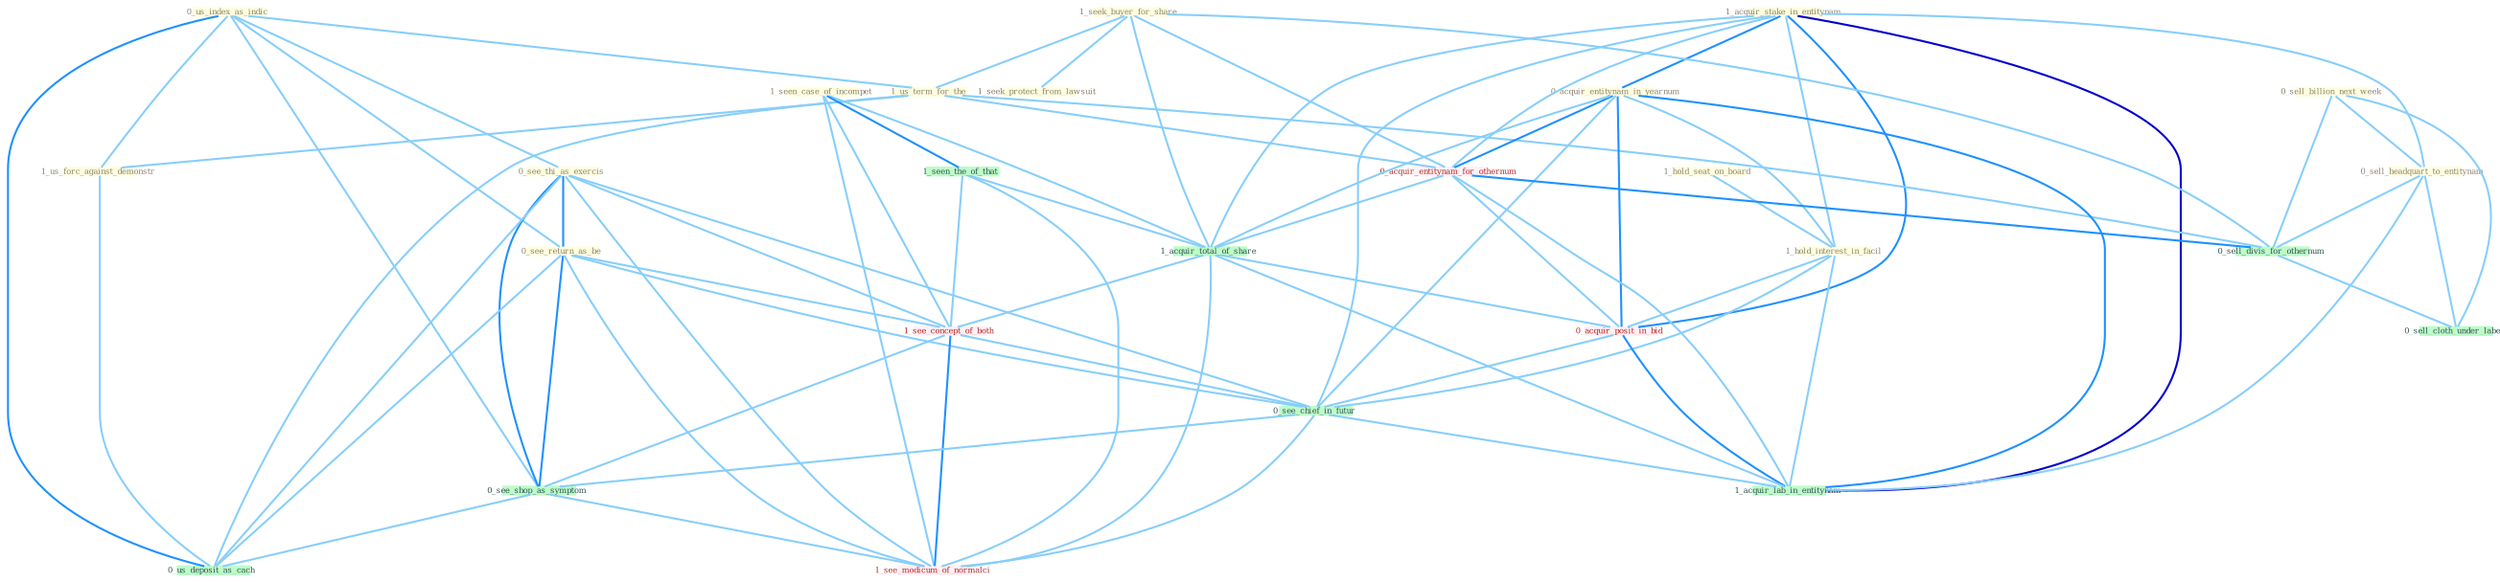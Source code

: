 Graph G{ 
    node
    [shape=polygon,style=filled,width=.5,height=.06,color="#BDFCC9",fixedsize=true,fontsize=4,
    fontcolor="#2f4f4f"];
    {node
    [color="#ffffe0", fontcolor="#8b7d6b"] "0_us_index_as_indic " "1_hold_seat_on_board " "0_sell_billion_next_week " "1_acquir_stake_in_entitynam " "1_seek_buyer_for_share " "1_us_term_for_the " "1_seek_protect_from_lawsuit " "1_us_forc_against_demonstr " "0_acquir_entitynam_in_yearnum " "1_seen_case_of_incompet " "0_see_thi_as_exercis " "1_hold_interest_in_facil " "0_sell_headquart_to_entitynam " "0_see_return_as_be "}
{node [color="#fff0f5", fontcolor="#b22222"] "0_acquir_entitynam_for_othernum " "0_acquir_posit_in_bid " "1_see_concept_of_both " "1_see_modicum_of_normalci "}
edge [color="#B0E2FF"];

	"0_us_index_as_indic " -- "1_us_term_for_the " [w="1", color="#87cefa" ];
	"0_us_index_as_indic " -- "1_us_forc_against_demonstr " [w="1", color="#87cefa" ];
	"0_us_index_as_indic " -- "0_see_thi_as_exercis " [w="1", color="#87cefa" ];
	"0_us_index_as_indic " -- "0_see_return_as_be " [w="1", color="#87cefa" ];
	"0_us_index_as_indic " -- "0_see_shop_as_symptom " [w="1", color="#87cefa" ];
	"0_us_index_as_indic " -- "0_us_deposit_as_cach " [w="2", color="#1e90ff" , len=0.8];
	"1_hold_seat_on_board " -- "1_hold_interest_in_facil " [w="1", color="#87cefa" ];
	"0_sell_billion_next_week " -- "0_sell_headquart_to_entitynam " [w="1", color="#87cefa" ];
	"0_sell_billion_next_week " -- "0_sell_divis_for_othernum " [w="1", color="#87cefa" ];
	"0_sell_billion_next_week " -- "0_sell_cloth_under_label " [w="1", color="#87cefa" ];
	"1_acquir_stake_in_entitynam " -- "0_acquir_entitynam_in_yearnum " [w="2", color="#1e90ff" , len=0.8];
	"1_acquir_stake_in_entitynam " -- "1_hold_interest_in_facil " [w="1", color="#87cefa" ];
	"1_acquir_stake_in_entitynam " -- "0_sell_headquart_to_entitynam " [w="1", color="#87cefa" ];
	"1_acquir_stake_in_entitynam " -- "0_acquir_entitynam_for_othernum " [w="1", color="#87cefa" ];
	"1_acquir_stake_in_entitynam " -- "1_acquir_total_of_share " [w="1", color="#87cefa" ];
	"1_acquir_stake_in_entitynam " -- "0_acquir_posit_in_bid " [w="2", color="#1e90ff" , len=0.8];
	"1_acquir_stake_in_entitynam " -- "0_see_chief_in_futur " [w="1", color="#87cefa" ];
	"1_acquir_stake_in_entitynam " -- "1_acquir_lab_in_entitynam " [w="3", color="#0000cd" , len=0.6];
	"1_seek_buyer_for_share " -- "1_us_term_for_the " [w="1", color="#87cefa" ];
	"1_seek_buyer_for_share " -- "1_seek_protect_from_lawsuit " [w="1", color="#87cefa" ];
	"1_seek_buyer_for_share " -- "0_acquir_entitynam_for_othernum " [w="1", color="#87cefa" ];
	"1_seek_buyer_for_share " -- "0_sell_divis_for_othernum " [w="1", color="#87cefa" ];
	"1_seek_buyer_for_share " -- "1_acquir_total_of_share " [w="1", color="#87cefa" ];
	"1_us_term_for_the " -- "1_us_forc_against_demonstr " [w="1", color="#87cefa" ];
	"1_us_term_for_the " -- "0_acquir_entitynam_for_othernum " [w="1", color="#87cefa" ];
	"1_us_term_for_the " -- "0_sell_divis_for_othernum " [w="1", color="#87cefa" ];
	"1_us_term_for_the " -- "0_us_deposit_as_cach " [w="1", color="#87cefa" ];
	"1_us_forc_against_demonstr " -- "0_us_deposit_as_cach " [w="1", color="#87cefa" ];
	"0_acquir_entitynam_in_yearnum " -- "1_hold_interest_in_facil " [w="1", color="#87cefa" ];
	"0_acquir_entitynam_in_yearnum " -- "0_acquir_entitynam_for_othernum " [w="2", color="#1e90ff" , len=0.8];
	"0_acquir_entitynam_in_yearnum " -- "1_acquir_total_of_share " [w="1", color="#87cefa" ];
	"0_acquir_entitynam_in_yearnum " -- "0_acquir_posit_in_bid " [w="2", color="#1e90ff" , len=0.8];
	"0_acquir_entitynam_in_yearnum " -- "0_see_chief_in_futur " [w="1", color="#87cefa" ];
	"0_acquir_entitynam_in_yearnum " -- "1_acquir_lab_in_entitynam " [w="2", color="#1e90ff" , len=0.8];
	"1_seen_case_of_incompet " -- "1_seen_the_of_that " [w="2", color="#1e90ff" , len=0.8];
	"1_seen_case_of_incompet " -- "1_acquir_total_of_share " [w="1", color="#87cefa" ];
	"1_seen_case_of_incompet " -- "1_see_concept_of_both " [w="1", color="#87cefa" ];
	"1_seen_case_of_incompet " -- "1_see_modicum_of_normalci " [w="1", color="#87cefa" ];
	"0_see_thi_as_exercis " -- "0_see_return_as_be " [w="2", color="#1e90ff" , len=0.8];
	"0_see_thi_as_exercis " -- "1_see_concept_of_both " [w="1", color="#87cefa" ];
	"0_see_thi_as_exercis " -- "0_see_chief_in_futur " [w="1", color="#87cefa" ];
	"0_see_thi_as_exercis " -- "0_see_shop_as_symptom " [w="2", color="#1e90ff" , len=0.8];
	"0_see_thi_as_exercis " -- "0_us_deposit_as_cach " [w="1", color="#87cefa" ];
	"0_see_thi_as_exercis " -- "1_see_modicum_of_normalci " [w="1", color="#87cefa" ];
	"1_hold_interest_in_facil " -- "0_acquir_posit_in_bid " [w="1", color="#87cefa" ];
	"1_hold_interest_in_facil " -- "0_see_chief_in_futur " [w="1", color="#87cefa" ];
	"1_hold_interest_in_facil " -- "1_acquir_lab_in_entitynam " [w="1", color="#87cefa" ];
	"0_sell_headquart_to_entitynam " -- "0_sell_divis_for_othernum " [w="1", color="#87cefa" ];
	"0_sell_headquart_to_entitynam " -- "0_sell_cloth_under_label " [w="1", color="#87cefa" ];
	"0_sell_headquart_to_entitynam " -- "1_acquir_lab_in_entitynam " [w="1", color="#87cefa" ];
	"0_see_return_as_be " -- "1_see_concept_of_both " [w="1", color="#87cefa" ];
	"0_see_return_as_be " -- "0_see_chief_in_futur " [w="1", color="#87cefa" ];
	"0_see_return_as_be " -- "0_see_shop_as_symptom " [w="2", color="#1e90ff" , len=0.8];
	"0_see_return_as_be " -- "0_us_deposit_as_cach " [w="1", color="#87cefa" ];
	"0_see_return_as_be " -- "1_see_modicum_of_normalci " [w="1", color="#87cefa" ];
	"0_acquir_entitynam_for_othernum " -- "0_sell_divis_for_othernum " [w="2", color="#1e90ff" , len=0.8];
	"0_acquir_entitynam_for_othernum " -- "1_acquir_total_of_share " [w="1", color="#87cefa" ];
	"0_acquir_entitynam_for_othernum " -- "0_acquir_posit_in_bid " [w="1", color="#87cefa" ];
	"0_acquir_entitynam_for_othernum " -- "1_acquir_lab_in_entitynam " [w="1", color="#87cefa" ];
	"1_seen_the_of_that " -- "1_acquir_total_of_share " [w="1", color="#87cefa" ];
	"1_seen_the_of_that " -- "1_see_concept_of_both " [w="1", color="#87cefa" ];
	"1_seen_the_of_that " -- "1_see_modicum_of_normalci " [w="1", color="#87cefa" ];
	"0_sell_divis_for_othernum " -- "0_sell_cloth_under_label " [w="1", color="#87cefa" ];
	"1_acquir_total_of_share " -- "0_acquir_posit_in_bid " [w="1", color="#87cefa" ];
	"1_acquir_total_of_share " -- "1_see_concept_of_both " [w="1", color="#87cefa" ];
	"1_acquir_total_of_share " -- "1_acquir_lab_in_entitynam " [w="1", color="#87cefa" ];
	"1_acquir_total_of_share " -- "1_see_modicum_of_normalci " [w="1", color="#87cefa" ];
	"0_acquir_posit_in_bid " -- "0_see_chief_in_futur " [w="1", color="#87cefa" ];
	"0_acquir_posit_in_bid " -- "1_acquir_lab_in_entitynam " [w="2", color="#1e90ff" , len=0.8];
	"1_see_concept_of_both " -- "0_see_chief_in_futur " [w="1", color="#87cefa" ];
	"1_see_concept_of_both " -- "0_see_shop_as_symptom " [w="1", color="#87cefa" ];
	"1_see_concept_of_both " -- "1_see_modicum_of_normalci " [w="2", color="#1e90ff" , len=0.8];
	"0_see_chief_in_futur " -- "0_see_shop_as_symptom " [w="1", color="#87cefa" ];
	"0_see_chief_in_futur " -- "1_acquir_lab_in_entitynam " [w="1", color="#87cefa" ];
	"0_see_chief_in_futur " -- "1_see_modicum_of_normalci " [w="1", color="#87cefa" ];
	"0_see_shop_as_symptom " -- "0_us_deposit_as_cach " [w="1", color="#87cefa" ];
	"0_see_shop_as_symptom " -- "1_see_modicum_of_normalci " [w="1", color="#87cefa" ];
}
